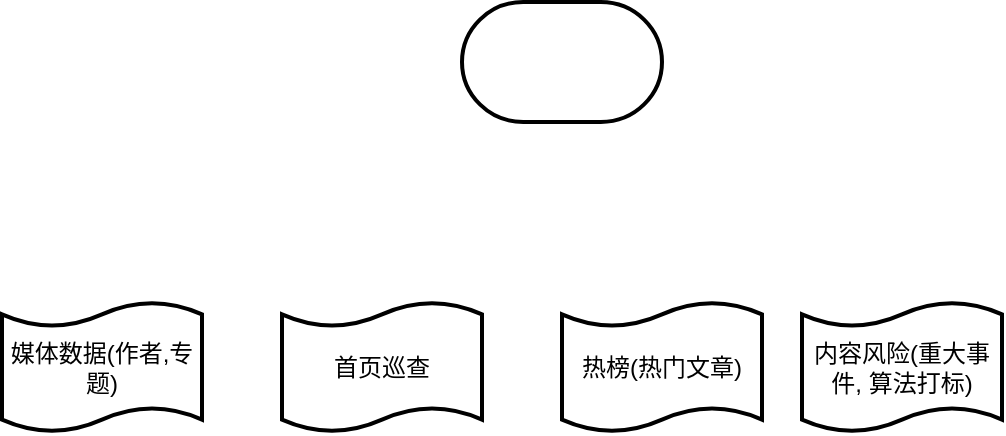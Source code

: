 <mxfile version="15.5.7" type="github">
  <diagram id="pMExFTYcLv69h8y6yZpA" name="Page-1">
    <mxGraphModel dx="508" dy="433" grid="1" gridSize="10" guides="1" tooltips="1" connect="1" arrows="1" fold="1" page="1" pageScale="1" pageWidth="827" pageHeight="1169" math="0" shadow="0">
      <root>
        <mxCell id="0" />
        <mxCell id="1" parent="0" />
        <mxCell id="A8WVg59LF9ZsiPGN_pzD-1" value="" style="strokeWidth=2;html=1;shape=mxgraph.flowchart.terminator;whiteSpace=wrap;" parent="1" vertex="1">
          <mxGeometry x="350" y="130" width="100" height="60" as="geometry" />
        </mxCell>
        <mxCell id="A8WVg59LF9ZsiPGN_pzD-2" value="媒体数据(作者,专题)" style="shape=tape;whiteSpace=wrap;html=1;strokeWidth=2;size=0.19" parent="1" vertex="1">
          <mxGeometry x="120" y="280" width="100" height="65" as="geometry" />
        </mxCell>
        <mxCell id="A8WVg59LF9ZsiPGN_pzD-3" value="首页巡查" style="shape=tape;whiteSpace=wrap;html=1;strokeWidth=2;size=0.19" parent="1" vertex="1">
          <mxGeometry x="260" y="280" width="100" height="65" as="geometry" />
        </mxCell>
        <mxCell id="C1AYodGgT36gvcmngFwS-1" value="热榜(热门文章)" style="shape=tape;whiteSpace=wrap;html=1;strokeWidth=2;size=0.19" vertex="1" parent="1">
          <mxGeometry x="400" y="280" width="100" height="65" as="geometry" />
        </mxCell>
        <mxCell id="C1AYodGgT36gvcmngFwS-2" value="内容风险(重大事件, 算法打标)" style="shape=tape;whiteSpace=wrap;html=1;strokeWidth=2;size=0.19" vertex="1" parent="1">
          <mxGeometry x="520" y="280" width="100" height="65" as="geometry" />
        </mxCell>
      </root>
    </mxGraphModel>
  </diagram>
</mxfile>
